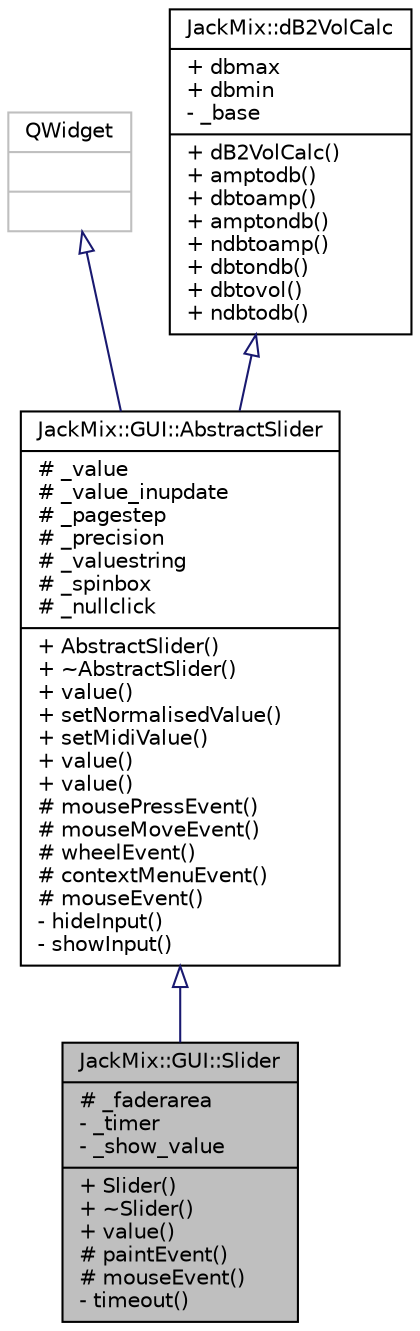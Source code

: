 digraph "JackMix::GUI::Slider"
{
 // LATEX_PDF_SIZE
  edge [fontname="Helvetica",fontsize="10",labelfontname="Helvetica",labelfontsize="10"];
  node [fontname="Helvetica",fontsize="10",shape=record];
  Node1 [label="{JackMix::GUI::Slider\n|# _faderarea\l- _timer\l- _show_value\l|+ Slider()\l+ ~Slider()\l+ value()\l# paintEvent()\l# mouseEvent()\l- timeout()\l}",height=0.2,width=0.4,color="black", fillcolor="grey75", style="filled", fontcolor="black",tooltip=" "];
  Node2 -> Node1 [dir="back",color="midnightblue",fontsize="10",style="solid",arrowtail="onormal",fontname="Helvetica"];
  Node2 [label="{JackMix::GUI::AbstractSlider\n|# _value\l# _value_inupdate\l# _pagestep\l# _precision\l# _valuestring\l# _spinbox\l# _nullclick\l|+ AbstractSlider()\l+ ~AbstractSlider()\l+ value()\l+ setNormalisedValue()\l+ setMidiValue()\l+ value()\l+ value()\l# mousePressEvent()\l# mouseMoveEvent()\l# wheelEvent()\l# contextMenuEvent()\l# mouseEvent()\l- hideInput()\l- showInput()\l}",height=0.2,width=0.4,color="black", fillcolor="white", style="filled",URL="$d9/dfa/class_jack_mix_1_1_g_u_i_1_1_abstract_slider.html",tooltip=" "];
  Node3 -> Node2 [dir="back",color="midnightblue",fontsize="10",style="solid",arrowtail="onormal",fontname="Helvetica"];
  Node3 [label="{QWidget\n||}",height=0.2,width=0.4,color="grey75", fillcolor="white", style="filled",tooltip=" "];
  Node4 -> Node2 [dir="back",color="midnightblue",fontsize="10",style="solid",arrowtail="onormal",fontname="Helvetica"];
  Node4 [label="{JackMix::dB2VolCalc\n|+ dbmax\l+ dbmin\l- _base\l|+ dB2VolCalc()\l+ amptodb()\l+ dbtoamp()\l+ amptondb()\l+ ndbtoamp()\l+ dbtondb()\l+ dbtovol()\l+ ndbtodb()\l}",height=0.2,width=0.4,color="black", fillcolor="white", style="filled",URL="$db/d0e/class_jack_mix_1_1d_b2_vol_calc.html",tooltip=" "];
}
